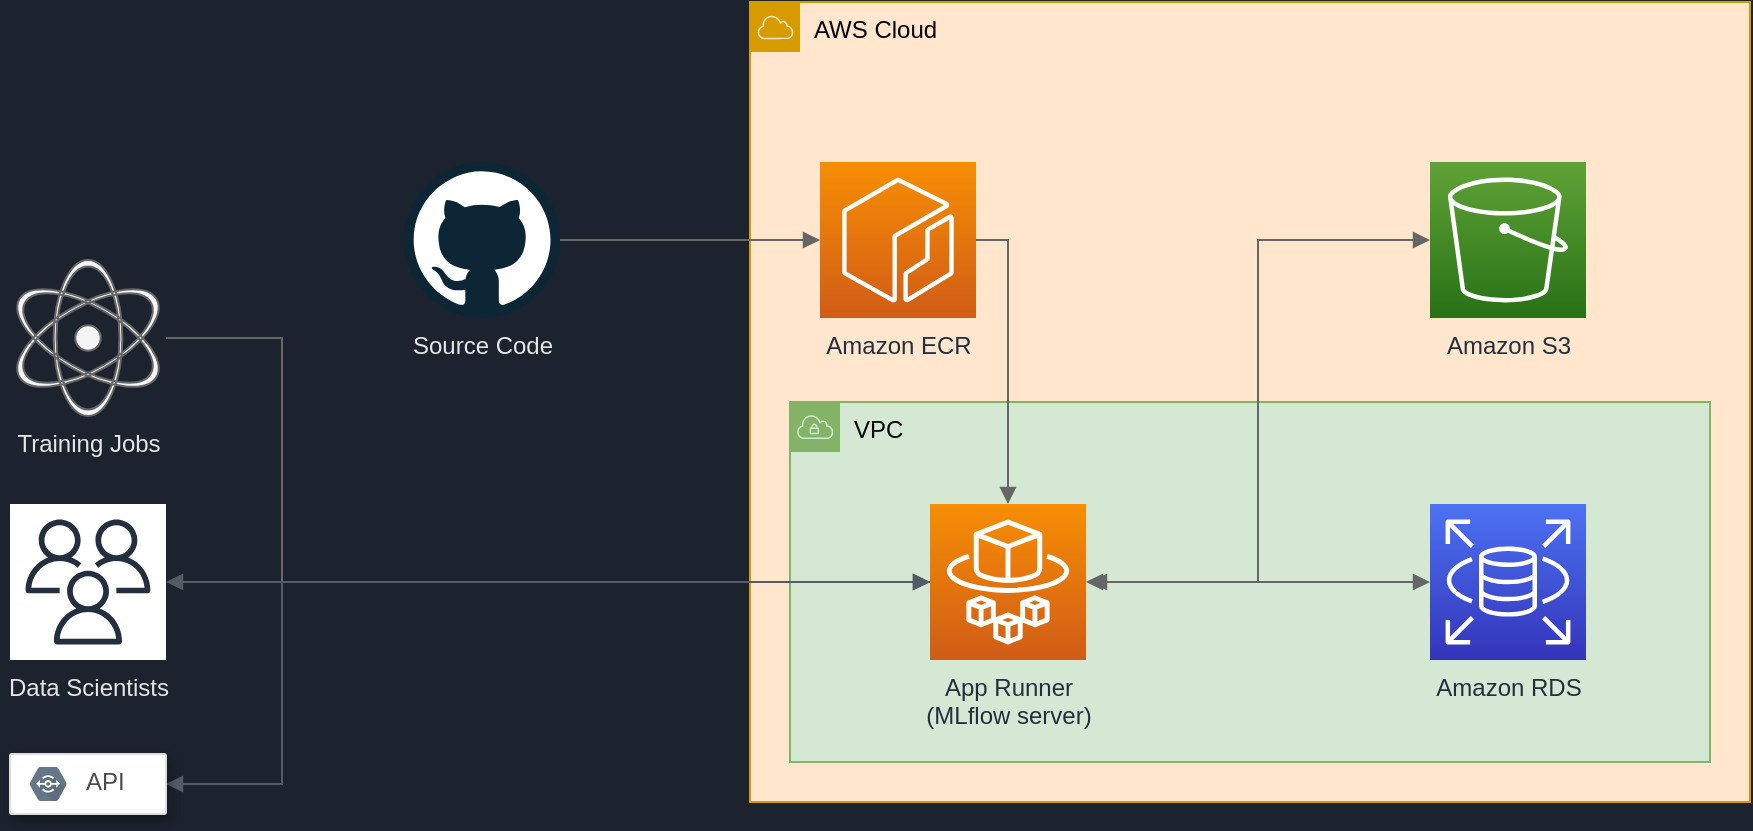 <mxfile version="14.6.13" type="device"><diagram id="ttuNvuaozTtxgxHSX0gf" name="architecture"><mxGraphModel dx="1332" dy="822" grid="0" gridSize="10" guides="1" tooltips="1" connect="1" arrows="1" fold="1" page="1" pageScale="1" pageWidth="1169" pageHeight="827" background="#1C222E" math="0" shadow="0"><root><mxCell id="0"/><mxCell id="1" parent="0"/><mxCell id="03wnmuS1WFFa-RGjw9N_-38" value="" style="group" vertex="1" connectable="0" parent="1"><mxGeometry x="150" y="211" width="870" height="406" as="geometry"/></mxCell><mxCell id="03wnmuS1WFFa-RGjw9N_-4" value="AWS Cloud" style="outlineConnect=0;html=1;whiteSpace=wrap;fontSize=12;fontStyle=0;shape=mxgraph.aws4.group;grIcon=mxgraph.aws4.group_aws_cloud;strokeColor=#d79b00;fillColor=#ffe6cc;verticalAlign=top;align=left;spacingLeft=30;dashed=0;" vertex="1" parent="03wnmuS1WFFa-RGjw9N_-38"><mxGeometry x="370" width="500" height="400" as="geometry"/></mxCell><mxCell id="03wnmuS1WFFa-RGjw9N_-15" value="VPC" style="outlineConnect=0;html=1;whiteSpace=wrap;fontSize=12;fontStyle=0;shape=mxgraph.aws4.group;grIcon=mxgraph.aws4.group_vpc;strokeColor=#82b366;fillColor=#d5e8d4;verticalAlign=top;align=left;spacingLeft=30;dashed=0;" vertex="1" parent="03wnmuS1WFFa-RGjw9N_-38"><mxGeometry x="390" y="200" width="460" height="180" as="geometry"/></mxCell><mxCell id="03wnmuS1WFFa-RGjw9N_-2" value="Source Code" style="dashed=0;outlineConnect=0;html=1;align=center;labelPosition=center;verticalLabelPosition=bottom;verticalAlign=top;shape=mxgraph.weblogos.github;fillColor=#f5f5f5;strokeColor=#666666;fontColor=#E6E6E6;" vertex="1" parent="03wnmuS1WFFa-RGjw9N_-38"><mxGeometry x="197" y="80" width="78" height="78" as="geometry"/></mxCell><mxCell id="03wnmuS1WFFa-RGjw9N_-5" value="Amazon ECR" style="points=[[0,0,0],[0.25,0,0],[0.5,0,0],[0.75,0,0],[1,0,0],[0,1,0],[0.25,1,0],[0.5,1,0],[0.75,1,0],[1,1,0],[0,0.25,0],[0,0.5,0],[0,0.75,0],[1,0.25,0],[1,0.5,0],[1,0.75,0]];outlineConnect=0;fontColor=#232F3E;gradientColor=#F78E04;gradientDirection=north;fillColor=#D05C17;strokeColor=#ffffff;dashed=0;verticalLabelPosition=bottom;verticalAlign=top;align=center;html=1;fontSize=12;fontStyle=0;aspect=fixed;shape=mxgraph.aws4.resourceIcon;resIcon=mxgraph.aws4.ecr;" vertex="1" parent="03wnmuS1WFFa-RGjw9N_-38"><mxGeometry x="405" y="80" width="78" height="78" as="geometry"/></mxCell><mxCell id="03wnmuS1WFFa-RGjw9N_-7" value="Amazon S3" style="points=[[0,0,0],[0.25,0,0],[0.5,0,0],[0.75,0,0],[1,0,0],[0,1,0],[0.25,1,0],[0.5,1,0],[0.75,1,0],[1,1,0],[0,0.25,0],[0,0.5,0],[0,0.75,0],[1,0.25,0],[1,0.5,0],[1,0.75,0]];outlineConnect=0;fontColor=#232F3E;gradientColor=#60A337;gradientDirection=north;fillColor=#277116;strokeColor=#ffffff;dashed=0;verticalLabelPosition=bottom;verticalAlign=top;align=center;html=1;fontSize=12;fontStyle=0;aspect=fixed;shape=mxgraph.aws4.resourceIcon;resIcon=mxgraph.aws4.s3;" vertex="1" parent="03wnmuS1WFFa-RGjw9N_-38"><mxGeometry x="710" y="80" width="78" height="78" as="geometry"/></mxCell><mxCell id="03wnmuS1WFFa-RGjw9N_-9" value="Amazon RDS" style="points=[[0,0,0],[0.25,0,0],[0.5,0,0],[0.75,0,0],[1,0,0],[0,1,0],[0.25,1,0],[0.5,1,0],[0.75,1,0],[1,1,0],[0,0.25,0],[0,0.5,0],[0,0.75,0],[1,0.25,0],[1,0.5,0],[1,0.75,0]];outlineConnect=0;fontColor=#232F3E;gradientColor=#4D72F3;gradientDirection=north;fillColor=#3334B9;strokeColor=#ffffff;dashed=0;verticalLabelPosition=bottom;verticalAlign=top;align=center;html=1;fontSize=12;fontStyle=0;aspect=fixed;shape=mxgraph.aws4.resourceIcon;resIcon=mxgraph.aws4.rds;" vertex="1" parent="03wnmuS1WFFa-RGjw9N_-38"><mxGeometry x="710" y="251" width="78" height="78" as="geometry"/></mxCell><mxCell id="03wnmuS1WFFa-RGjw9N_-11" value="Data Scientists" style="outlineConnect=0;gradientColor=none;strokeColor=#232F3E;fillColor=#ffffff;dashed=0;verticalLabelPosition=bottom;verticalAlign=top;align=center;html=1;fontSize=12;fontStyle=0;aspect=fixed;shape=mxgraph.aws4.resourceIcon;resIcon=mxgraph.aws4.users;fontColor=#E6E6E6;" vertex="1" parent="03wnmuS1WFFa-RGjw9N_-38"><mxGeometry y="251" width="78" height="78" as="geometry"/></mxCell><mxCell id="03wnmuS1WFFa-RGjw9N_-12" value="Training Jobs" style="shape=mxgraph.signs.science.nuclear_2;html=1;pointerEvents=1;fillColor=#f5f5f5;strokeColor=#666666;verticalLabelPosition=bottom;verticalAlign=top;align=center;fontColor=#E6E6E6;" vertex="1" parent="03wnmuS1WFFa-RGjw9N_-38"><mxGeometry y="129" width="78" height="78" as="geometry"/></mxCell><mxCell id="03wnmuS1WFFa-RGjw9N_-14" value="App Runner&lt;br&gt;(MLflow server)" style="points=[[0,0,0],[0.25,0,0],[0.5,0,0],[0.75,0,0],[1,0,0],[0,1,0],[0.25,1,0],[0.5,1,0],[0.75,1,0],[1,1,0],[0,0.25,0],[0,0.5,0],[0,0.75,0],[1,0.25,0],[1,0.5,0],[1,0.75,0]];outlineConnect=0;fontColor=#232F3E;gradientColor=#F78E04;gradientDirection=north;fillColor=#D05C17;strokeColor=#ffffff;dashed=0;verticalLabelPosition=bottom;verticalAlign=top;align=center;html=1;fontSize=12;fontStyle=0;aspect=fixed;shape=mxgraph.aws4.resourceIcon;resIcon=mxgraph.aws4.fargate;" vertex="1" parent="03wnmuS1WFFa-RGjw9N_-38"><mxGeometry x="460" y="251" width="78" height="78" as="geometry"/></mxCell><mxCell id="03wnmuS1WFFa-RGjw9N_-20" value="" style="edgeStyle=orthogonalEdgeStyle;html=1;endArrow=block;elbow=vertical;startArrow=none;endFill=1;strokeColor=#666666;rounded=0;fillColor=#f5f5f5;" edge="1" parent="03wnmuS1WFFa-RGjw9N_-38" source="03wnmuS1WFFa-RGjw9N_-2" target="03wnmuS1WFFa-RGjw9N_-5"><mxGeometry width="100" relative="1" as="geometry"><mxPoint x="290" y="120" as="sourcePoint"/><mxPoint x="390" y="120" as="targetPoint"/></mxGeometry></mxCell><mxCell id="03wnmuS1WFFa-RGjw9N_-22" value="" style="edgeStyle=orthogonalEdgeStyle;html=1;endArrow=block;elbow=vertical;startArrow=none;endFill=1;strokeColor=#666666;rounded=0;fillColor=#f5f5f5;" edge="1" parent="03wnmuS1WFFa-RGjw9N_-38" source="03wnmuS1WFFa-RGjw9N_-12" target="03wnmuS1WFFa-RGjw9N_-14"><mxGeometry width="100" relative="1" as="geometry"><mxPoint x="275" y="290" as="sourcePoint"/><mxPoint x="375" y="290" as="targetPoint"/><Array as="points"><mxPoint x="136" y="168"/><mxPoint x="136" y="290"/></Array></mxGeometry></mxCell><mxCell id="03wnmuS1WFFa-RGjw9N_-23" value="" style="edgeStyle=orthogonalEdgeStyle;html=1;endArrow=block;elbow=vertical;startArrow=block;startFill=1;endFill=1;strokeColor=#666666;rounded=0;fillColor=#f5f5f5;" edge="1" parent="03wnmuS1WFFa-RGjw9N_-38"><mxGeometry width="100" relative="1" as="geometry"><mxPoint x="540" y="290" as="sourcePoint"/><mxPoint x="710" y="290" as="targetPoint"/></mxGeometry></mxCell><mxCell id="03wnmuS1WFFa-RGjw9N_-24" value="" style="edgeStyle=orthogonalEdgeStyle;html=1;endArrow=block;elbow=vertical;startArrow=block;startFill=1;endFill=1;strokeColor=#666666;rounded=0;exitX=1;exitY=0.5;exitDx=0;exitDy=0;exitPerimeter=0;entryX=0;entryY=0.5;entryDx=0;entryDy=0;entryPerimeter=0;fillColor=#f5f5f5;" edge="1" parent="03wnmuS1WFFa-RGjw9N_-38" source="03wnmuS1WFFa-RGjw9N_-14" target="03wnmuS1WFFa-RGjw9N_-7"><mxGeometry width="100" relative="1" as="geometry"><mxPoint x="610" y="430" as="sourcePoint"/><mxPoint x="710" y="430" as="targetPoint"/></mxGeometry></mxCell><mxCell id="03wnmuS1WFFa-RGjw9N_-25" value="" style="edgeStyle=orthogonalEdgeStyle;html=1;endArrow=block;elbow=vertical;startArrow=none;endFill=1;strokeColor=#666666;rounded=0;exitX=1;exitY=0.5;exitDx=0;exitDy=0;exitPerimeter=0;fillColor=#f5f5f5;" edge="1" parent="03wnmuS1WFFa-RGjw9N_-38" source="03wnmuS1WFFa-RGjw9N_-5" target="03wnmuS1WFFa-RGjw9N_-14"><mxGeometry width="100" relative="1" as="geometry"><mxPoint x="290" y="-50" as="sourcePoint"/><mxPoint x="390" y="-50" as="targetPoint"/><Array as="points"><mxPoint x="499" y="119"/></Array></mxGeometry></mxCell><mxCell id="03wnmuS1WFFa-RGjw9N_-32" value="" style="edgeStyle=orthogonalEdgeStyle;html=1;endArrow=block;elbow=vertical;startArrow=block;startFill=1;endFill=1;strokeColor=#545B64;rounded=0;fontColor=#E6E6E6;entryX=0;entryY=0.5;entryDx=0;entryDy=0;entryPerimeter=0;" edge="1" parent="03wnmuS1WFFa-RGjw9N_-38" source="03wnmuS1WFFa-RGjw9N_-11" target="03wnmuS1WFFa-RGjw9N_-14"><mxGeometry width="100" relative="1" as="geometry"><mxPoint x="200" y="341" as="sourcePoint"/><mxPoint x="300" y="341" as="targetPoint"/></mxGeometry></mxCell><mxCell id="03wnmuS1WFFa-RGjw9N_-34" value="" style="edgeStyle=orthogonalEdgeStyle;html=1;endArrow=none;elbow=vertical;startArrow=block;startFill=1;strokeColor=#545B64;rounded=0;fontColor=#E6E6E6;exitX=1;exitY=0.5;exitDx=0;exitDy=0;entryX=0;entryY=0.5;entryDx=0;entryDy=0;entryPerimeter=0;" edge="1" parent="03wnmuS1WFFa-RGjw9N_-38" source="03wnmuS1WFFa-RGjw9N_-29" target="03wnmuS1WFFa-RGjw9N_-14"><mxGeometry width="100" relative="1" as="geometry"><mxPoint x="180" y="369" as="sourcePoint"/><mxPoint x="280" y="369" as="targetPoint"/><Array as="points"><mxPoint x="136" y="391"/><mxPoint x="136" y="290"/></Array></mxGeometry></mxCell><mxCell id="03wnmuS1WFFa-RGjw9N_-37" value="" style="group" vertex="1" connectable="0" parent="03wnmuS1WFFa-RGjw9N_-38"><mxGeometry y="359" width="78" height="47" as="geometry"/></mxCell><mxCell id="03wnmuS1WFFa-RGjw9N_-29" value="" style="strokeColor=#dddddd;shadow=1;strokeWidth=1;rounded=1;absoluteArcSize=1;arcSize=2;fontColor=#E6E6E6;align=center;container=0;" vertex="1" parent="03wnmuS1WFFa-RGjw9N_-37"><mxGeometry y="17" width="78" height="30" as="geometry"/></mxCell><mxCell id="03wnmuS1WFFa-RGjw9N_-30" value="API" style="dashed=0;connectable=0;fillColor=#647687;strokeColor=#314354;shape=mxgraph.gcp2.hexIcon;prIcon=developer_portal;part=1;labelPosition=right;verticalLabelPosition=middle;align=left;verticalAlign=middle;spacingLeft=0;fontSize=12;aspect=fixed;spacing=0;labelBorderColor=none;labelBackgroundColor=none;html=1;spacingBottom=-36;fontColor=#4D4D4D;" vertex="1" parent="03wnmuS1WFFa-RGjw9N_-37"><mxGeometry x="5" y="19.5" width="28.21" height="25" as="geometry"><mxPoint x="5" y="-19.5" as="offset"/></mxGeometry></mxCell></root></mxGraphModel></diagram></mxfile>